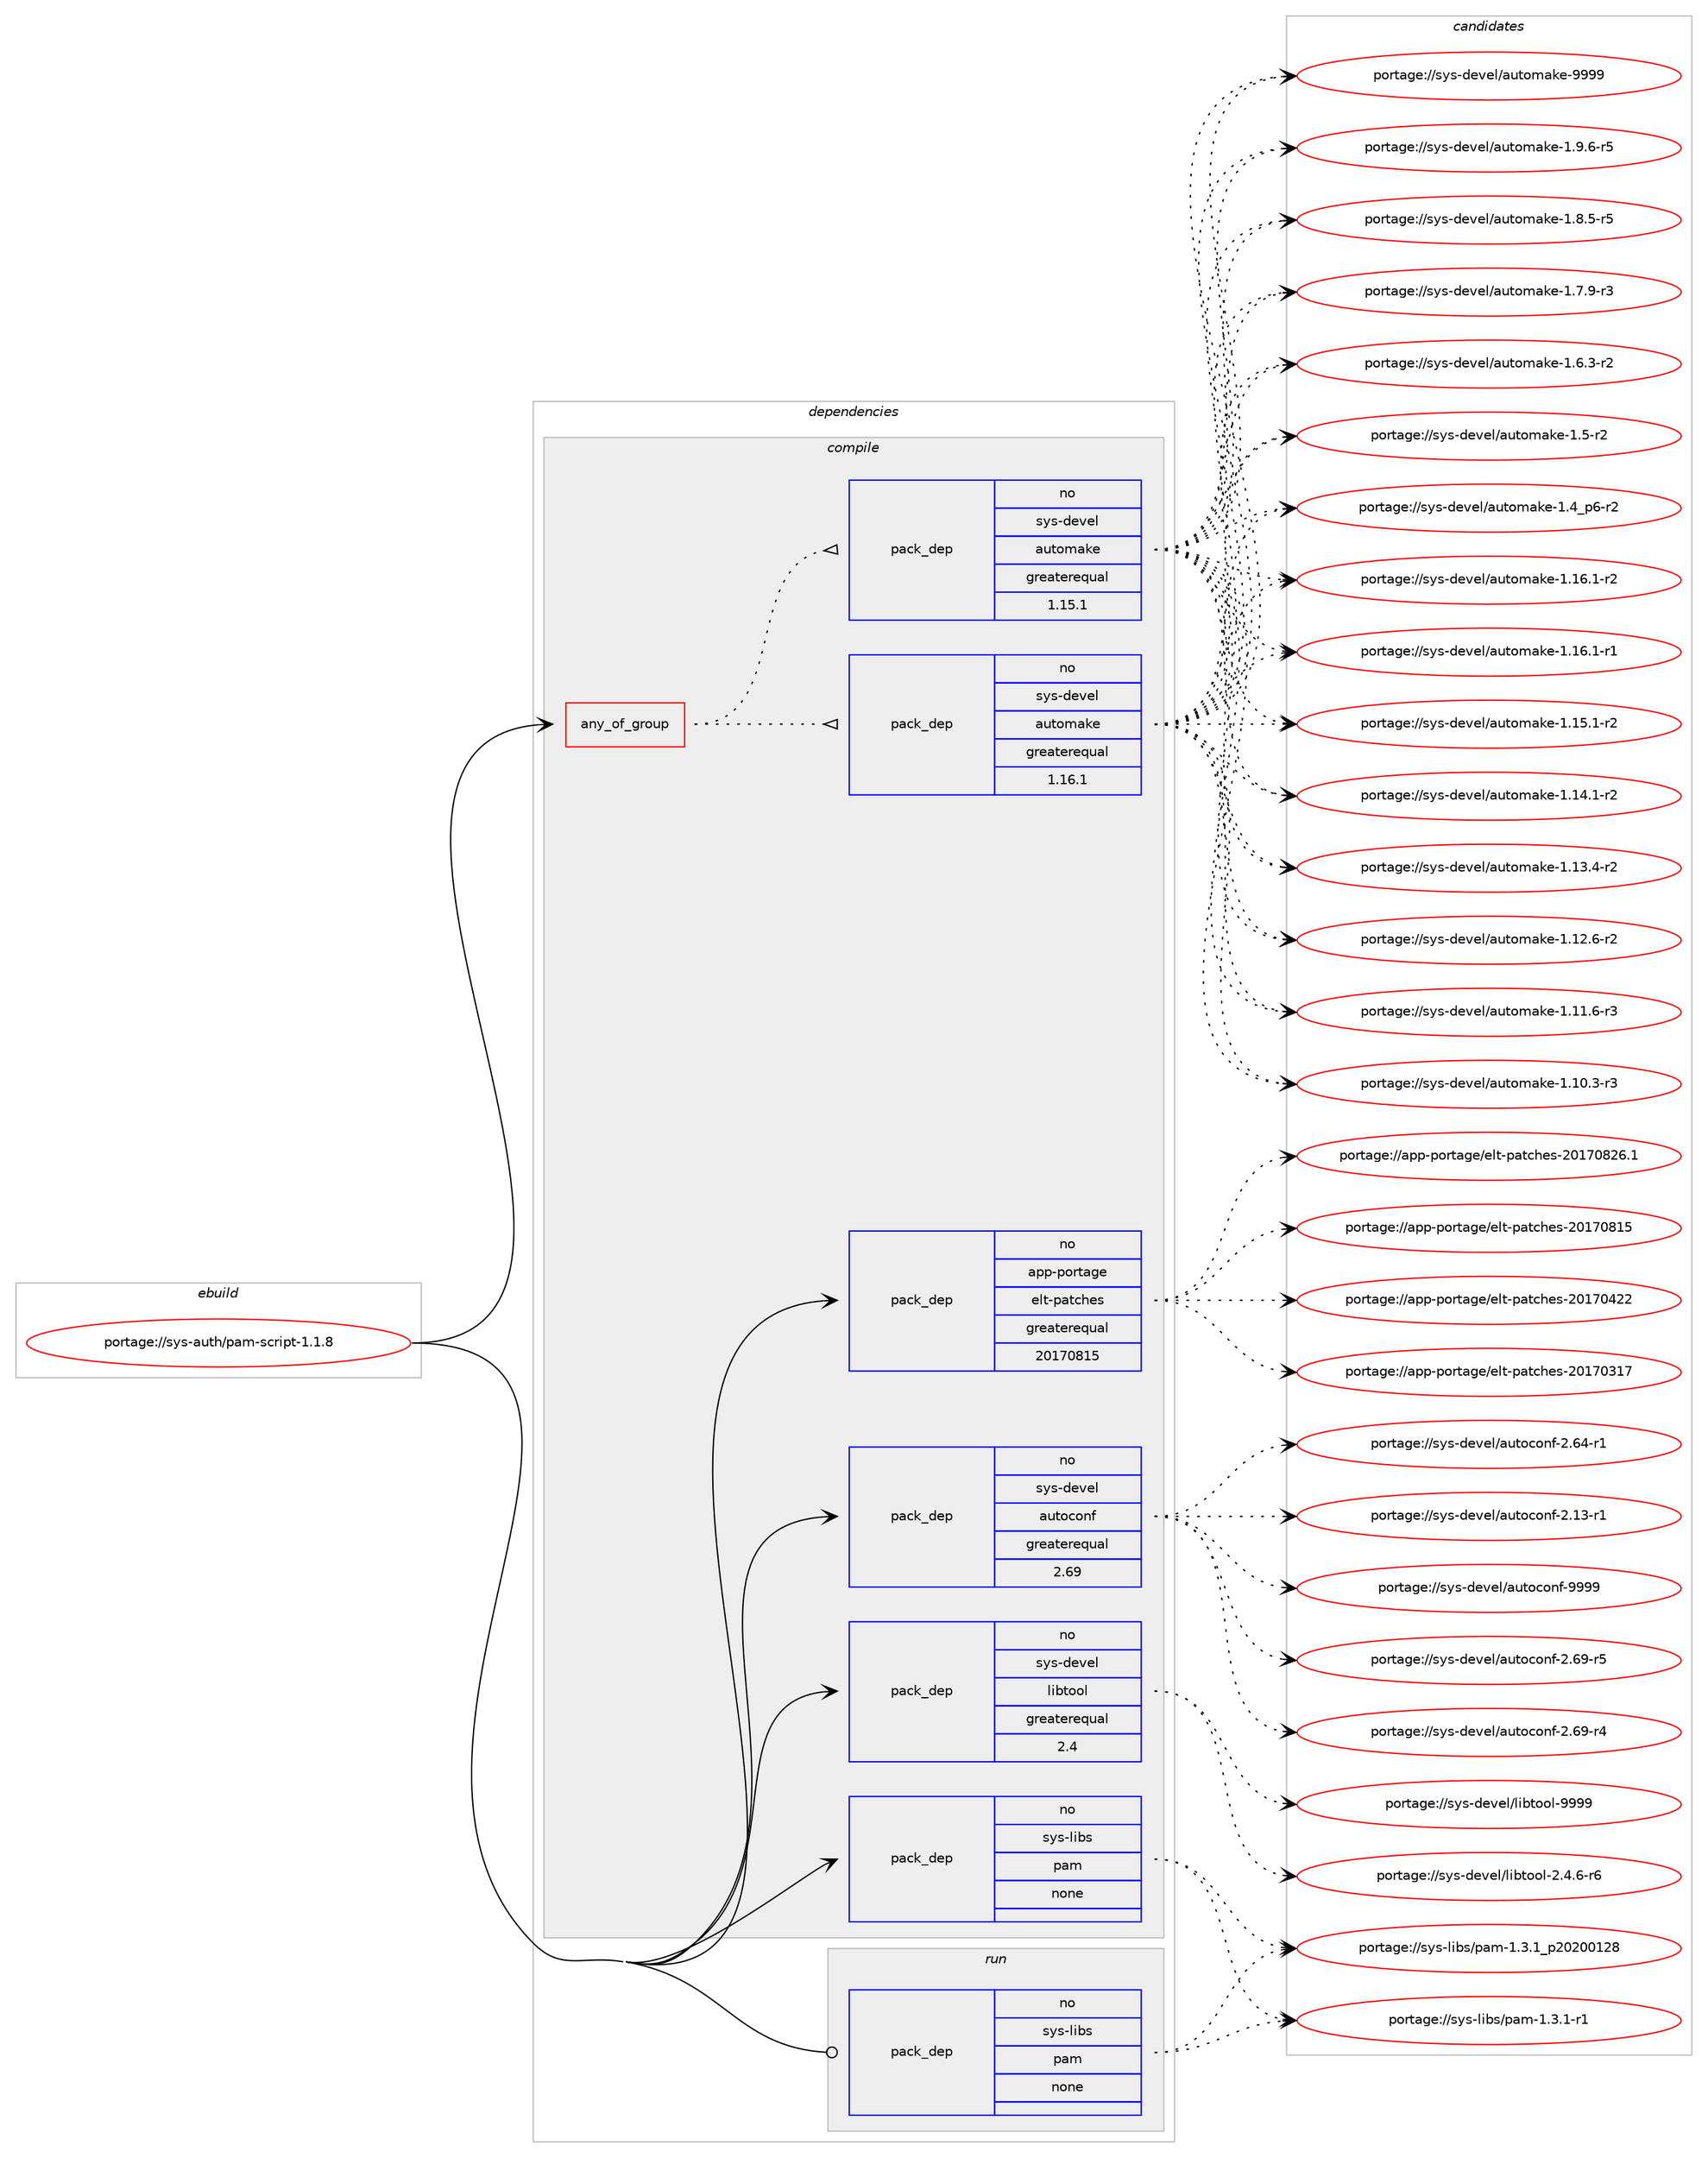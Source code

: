 digraph prolog {

# *************
# Graph options
# *************

newrank=true;
concentrate=true;
compound=true;
graph [rankdir=LR,fontname=Helvetica,fontsize=10,ranksep=1.5];#, ranksep=2.5, nodesep=0.2];
edge  [arrowhead=vee];
node  [fontname=Helvetica,fontsize=10];

# **********
# The ebuild
# **********

subgraph cluster_leftcol {
color=gray;
rank=same;
label=<<i>ebuild</i>>;
id [label="portage://sys-auth/pam-script-1.1.8", color=red, width=4, href="../sys-auth/pam-script-1.1.8.svg"];
}

# ****************
# The dependencies
# ****************

subgraph cluster_midcol {
color=gray;
label=<<i>dependencies</i>>;
subgraph cluster_compile {
fillcolor="#eeeeee";
style=filled;
label=<<i>compile</i>>;
subgraph any1183 {
dependency60085 [label=<<TABLE BORDER="0" CELLBORDER="1" CELLSPACING="0" CELLPADDING="4"><TR><TD CELLPADDING="10">any_of_group</TD></TR></TABLE>>, shape=none, color=red];subgraph pack46454 {
dependency60086 [label=<<TABLE BORDER="0" CELLBORDER="1" CELLSPACING="0" CELLPADDING="4" WIDTH="220"><TR><TD ROWSPAN="6" CELLPADDING="30">pack_dep</TD></TR><TR><TD WIDTH="110">no</TD></TR><TR><TD>sys-devel</TD></TR><TR><TD>automake</TD></TR><TR><TD>greaterequal</TD></TR><TR><TD>1.16.1</TD></TR></TABLE>>, shape=none, color=blue];
}
dependency60085:e -> dependency60086:w [weight=20,style="dotted",arrowhead="oinv"];
subgraph pack46455 {
dependency60087 [label=<<TABLE BORDER="0" CELLBORDER="1" CELLSPACING="0" CELLPADDING="4" WIDTH="220"><TR><TD ROWSPAN="6" CELLPADDING="30">pack_dep</TD></TR><TR><TD WIDTH="110">no</TD></TR><TR><TD>sys-devel</TD></TR><TR><TD>automake</TD></TR><TR><TD>greaterequal</TD></TR><TR><TD>1.15.1</TD></TR></TABLE>>, shape=none, color=blue];
}
dependency60085:e -> dependency60087:w [weight=20,style="dotted",arrowhead="oinv"];
}
id:e -> dependency60085:w [weight=20,style="solid",arrowhead="vee"];
subgraph pack46456 {
dependency60088 [label=<<TABLE BORDER="0" CELLBORDER="1" CELLSPACING="0" CELLPADDING="4" WIDTH="220"><TR><TD ROWSPAN="6" CELLPADDING="30">pack_dep</TD></TR><TR><TD WIDTH="110">no</TD></TR><TR><TD>app-portage</TD></TR><TR><TD>elt-patches</TD></TR><TR><TD>greaterequal</TD></TR><TR><TD>20170815</TD></TR></TABLE>>, shape=none, color=blue];
}
id:e -> dependency60088:w [weight=20,style="solid",arrowhead="vee"];
subgraph pack46457 {
dependency60089 [label=<<TABLE BORDER="0" CELLBORDER="1" CELLSPACING="0" CELLPADDING="4" WIDTH="220"><TR><TD ROWSPAN="6" CELLPADDING="30">pack_dep</TD></TR><TR><TD WIDTH="110">no</TD></TR><TR><TD>sys-devel</TD></TR><TR><TD>autoconf</TD></TR><TR><TD>greaterequal</TD></TR><TR><TD>2.69</TD></TR></TABLE>>, shape=none, color=blue];
}
id:e -> dependency60089:w [weight=20,style="solid",arrowhead="vee"];
subgraph pack46458 {
dependency60090 [label=<<TABLE BORDER="0" CELLBORDER="1" CELLSPACING="0" CELLPADDING="4" WIDTH="220"><TR><TD ROWSPAN="6" CELLPADDING="30">pack_dep</TD></TR><TR><TD WIDTH="110">no</TD></TR><TR><TD>sys-devel</TD></TR><TR><TD>libtool</TD></TR><TR><TD>greaterequal</TD></TR><TR><TD>2.4</TD></TR></TABLE>>, shape=none, color=blue];
}
id:e -> dependency60090:w [weight=20,style="solid",arrowhead="vee"];
subgraph pack46459 {
dependency60091 [label=<<TABLE BORDER="0" CELLBORDER="1" CELLSPACING="0" CELLPADDING="4" WIDTH="220"><TR><TD ROWSPAN="6" CELLPADDING="30">pack_dep</TD></TR><TR><TD WIDTH="110">no</TD></TR><TR><TD>sys-libs</TD></TR><TR><TD>pam</TD></TR><TR><TD>none</TD></TR><TR><TD></TD></TR></TABLE>>, shape=none, color=blue];
}
id:e -> dependency60091:w [weight=20,style="solid",arrowhead="vee"];
}
subgraph cluster_compileandrun {
fillcolor="#eeeeee";
style=filled;
label=<<i>compile and run</i>>;
}
subgraph cluster_run {
fillcolor="#eeeeee";
style=filled;
label=<<i>run</i>>;
subgraph pack46460 {
dependency60092 [label=<<TABLE BORDER="0" CELLBORDER="1" CELLSPACING="0" CELLPADDING="4" WIDTH="220"><TR><TD ROWSPAN="6" CELLPADDING="30">pack_dep</TD></TR><TR><TD WIDTH="110">no</TD></TR><TR><TD>sys-libs</TD></TR><TR><TD>pam</TD></TR><TR><TD>none</TD></TR><TR><TD></TD></TR></TABLE>>, shape=none, color=blue];
}
id:e -> dependency60092:w [weight=20,style="solid",arrowhead="odot"];
}
}

# **************
# The candidates
# **************

subgraph cluster_choices {
rank=same;
color=gray;
label=<<i>candidates</i>>;

subgraph choice46454 {
color=black;
nodesep=1;
choice115121115451001011181011084797117116111109971071014557575757 [label="portage://sys-devel/automake-9999", color=red, width=4,href="../sys-devel/automake-9999.svg"];
choice115121115451001011181011084797117116111109971071014549465746544511453 [label="portage://sys-devel/automake-1.9.6-r5", color=red, width=4,href="../sys-devel/automake-1.9.6-r5.svg"];
choice115121115451001011181011084797117116111109971071014549465646534511453 [label="portage://sys-devel/automake-1.8.5-r5", color=red, width=4,href="../sys-devel/automake-1.8.5-r5.svg"];
choice115121115451001011181011084797117116111109971071014549465546574511451 [label="portage://sys-devel/automake-1.7.9-r3", color=red, width=4,href="../sys-devel/automake-1.7.9-r3.svg"];
choice115121115451001011181011084797117116111109971071014549465446514511450 [label="portage://sys-devel/automake-1.6.3-r2", color=red, width=4,href="../sys-devel/automake-1.6.3-r2.svg"];
choice11512111545100101118101108479711711611110997107101454946534511450 [label="portage://sys-devel/automake-1.5-r2", color=red, width=4,href="../sys-devel/automake-1.5-r2.svg"];
choice115121115451001011181011084797117116111109971071014549465295112544511450 [label="portage://sys-devel/automake-1.4_p6-r2", color=red, width=4,href="../sys-devel/automake-1.4_p6-r2.svg"];
choice11512111545100101118101108479711711611110997107101454946495446494511450 [label="portage://sys-devel/automake-1.16.1-r2", color=red, width=4,href="../sys-devel/automake-1.16.1-r2.svg"];
choice11512111545100101118101108479711711611110997107101454946495446494511449 [label="portage://sys-devel/automake-1.16.1-r1", color=red, width=4,href="../sys-devel/automake-1.16.1-r1.svg"];
choice11512111545100101118101108479711711611110997107101454946495346494511450 [label="portage://sys-devel/automake-1.15.1-r2", color=red, width=4,href="../sys-devel/automake-1.15.1-r2.svg"];
choice11512111545100101118101108479711711611110997107101454946495246494511450 [label="portage://sys-devel/automake-1.14.1-r2", color=red, width=4,href="../sys-devel/automake-1.14.1-r2.svg"];
choice11512111545100101118101108479711711611110997107101454946495146524511450 [label="portage://sys-devel/automake-1.13.4-r2", color=red, width=4,href="../sys-devel/automake-1.13.4-r2.svg"];
choice11512111545100101118101108479711711611110997107101454946495046544511450 [label="portage://sys-devel/automake-1.12.6-r2", color=red, width=4,href="../sys-devel/automake-1.12.6-r2.svg"];
choice11512111545100101118101108479711711611110997107101454946494946544511451 [label="portage://sys-devel/automake-1.11.6-r3", color=red, width=4,href="../sys-devel/automake-1.11.6-r3.svg"];
choice11512111545100101118101108479711711611110997107101454946494846514511451 [label="portage://sys-devel/automake-1.10.3-r3", color=red, width=4,href="../sys-devel/automake-1.10.3-r3.svg"];
dependency60086:e -> choice115121115451001011181011084797117116111109971071014557575757:w [style=dotted,weight="100"];
dependency60086:e -> choice115121115451001011181011084797117116111109971071014549465746544511453:w [style=dotted,weight="100"];
dependency60086:e -> choice115121115451001011181011084797117116111109971071014549465646534511453:w [style=dotted,weight="100"];
dependency60086:e -> choice115121115451001011181011084797117116111109971071014549465546574511451:w [style=dotted,weight="100"];
dependency60086:e -> choice115121115451001011181011084797117116111109971071014549465446514511450:w [style=dotted,weight="100"];
dependency60086:e -> choice11512111545100101118101108479711711611110997107101454946534511450:w [style=dotted,weight="100"];
dependency60086:e -> choice115121115451001011181011084797117116111109971071014549465295112544511450:w [style=dotted,weight="100"];
dependency60086:e -> choice11512111545100101118101108479711711611110997107101454946495446494511450:w [style=dotted,weight="100"];
dependency60086:e -> choice11512111545100101118101108479711711611110997107101454946495446494511449:w [style=dotted,weight="100"];
dependency60086:e -> choice11512111545100101118101108479711711611110997107101454946495346494511450:w [style=dotted,weight="100"];
dependency60086:e -> choice11512111545100101118101108479711711611110997107101454946495246494511450:w [style=dotted,weight="100"];
dependency60086:e -> choice11512111545100101118101108479711711611110997107101454946495146524511450:w [style=dotted,weight="100"];
dependency60086:e -> choice11512111545100101118101108479711711611110997107101454946495046544511450:w [style=dotted,weight="100"];
dependency60086:e -> choice11512111545100101118101108479711711611110997107101454946494946544511451:w [style=dotted,weight="100"];
dependency60086:e -> choice11512111545100101118101108479711711611110997107101454946494846514511451:w [style=dotted,weight="100"];
}
subgraph choice46455 {
color=black;
nodesep=1;
choice115121115451001011181011084797117116111109971071014557575757 [label="portage://sys-devel/automake-9999", color=red, width=4,href="../sys-devel/automake-9999.svg"];
choice115121115451001011181011084797117116111109971071014549465746544511453 [label="portage://sys-devel/automake-1.9.6-r5", color=red, width=4,href="../sys-devel/automake-1.9.6-r5.svg"];
choice115121115451001011181011084797117116111109971071014549465646534511453 [label="portage://sys-devel/automake-1.8.5-r5", color=red, width=4,href="../sys-devel/automake-1.8.5-r5.svg"];
choice115121115451001011181011084797117116111109971071014549465546574511451 [label="portage://sys-devel/automake-1.7.9-r3", color=red, width=4,href="../sys-devel/automake-1.7.9-r3.svg"];
choice115121115451001011181011084797117116111109971071014549465446514511450 [label="portage://sys-devel/automake-1.6.3-r2", color=red, width=4,href="../sys-devel/automake-1.6.3-r2.svg"];
choice11512111545100101118101108479711711611110997107101454946534511450 [label="portage://sys-devel/automake-1.5-r2", color=red, width=4,href="../sys-devel/automake-1.5-r2.svg"];
choice115121115451001011181011084797117116111109971071014549465295112544511450 [label="portage://sys-devel/automake-1.4_p6-r2", color=red, width=4,href="../sys-devel/automake-1.4_p6-r2.svg"];
choice11512111545100101118101108479711711611110997107101454946495446494511450 [label="portage://sys-devel/automake-1.16.1-r2", color=red, width=4,href="../sys-devel/automake-1.16.1-r2.svg"];
choice11512111545100101118101108479711711611110997107101454946495446494511449 [label="portage://sys-devel/automake-1.16.1-r1", color=red, width=4,href="../sys-devel/automake-1.16.1-r1.svg"];
choice11512111545100101118101108479711711611110997107101454946495346494511450 [label="portage://sys-devel/automake-1.15.1-r2", color=red, width=4,href="../sys-devel/automake-1.15.1-r2.svg"];
choice11512111545100101118101108479711711611110997107101454946495246494511450 [label="portage://sys-devel/automake-1.14.1-r2", color=red, width=4,href="../sys-devel/automake-1.14.1-r2.svg"];
choice11512111545100101118101108479711711611110997107101454946495146524511450 [label="portage://sys-devel/automake-1.13.4-r2", color=red, width=4,href="../sys-devel/automake-1.13.4-r2.svg"];
choice11512111545100101118101108479711711611110997107101454946495046544511450 [label="portage://sys-devel/automake-1.12.6-r2", color=red, width=4,href="../sys-devel/automake-1.12.6-r2.svg"];
choice11512111545100101118101108479711711611110997107101454946494946544511451 [label="portage://sys-devel/automake-1.11.6-r3", color=red, width=4,href="../sys-devel/automake-1.11.6-r3.svg"];
choice11512111545100101118101108479711711611110997107101454946494846514511451 [label="portage://sys-devel/automake-1.10.3-r3", color=red, width=4,href="../sys-devel/automake-1.10.3-r3.svg"];
dependency60087:e -> choice115121115451001011181011084797117116111109971071014557575757:w [style=dotted,weight="100"];
dependency60087:e -> choice115121115451001011181011084797117116111109971071014549465746544511453:w [style=dotted,weight="100"];
dependency60087:e -> choice115121115451001011181011084797117116111109971071014549465646534511453:w [style=dotted,weight="100"];
dependency60087:e -> choice115121115451001011181011084797117116111109971071014549465546574511451:w [style=dotted,weight="100"];
dependency60087:e -> choice115121115451001011181011084797117116111109971071014549465446514511450:w [style=dotted,weight="100"];
dependency60087:e -> choice11512111545100101118101108479711711611110997107101454946534511450:w [style=dotted,weight="100"];
dependency60087:e -> choice115121115451001011181011084797117116111109971071014549465295112544511450:w [style=dotted,weight="100"];
dependency60087:e -> choice11512111545100101118101108479711711611110997107101454946495446494511450:w [style=dotted,weight="100"];
dependency60087:e -> choice11512111545100101118101108479711711611110997107101454946495446494511449:w [style=dotted,weight="100"];
dependency60087:e -> choice11512111545100101118101108479711711611110997107101454946495346494511450:w [style=dotted,weight="100"];
dependency60087:e -> choice11512111545100101118101108479711711611110997107101454946495246494511450:w [style=dotted,weight="100"];
dependency60087:e -> choice11512111545100101118101108479711711611110997107101454946495146524511450:w [style=dotted,weight="100"];
dependency60087:e -> choice11512111545100101118101108479711711611110997107101454946495046544511450:w [style=dotted,weight="100"];
dependency60087:e -> choice11512111545100101118101108479711711611110997107101454946494946544511451:w [style=dotted,weight="100"];
dependency60087:e -> choice11512111545100101118101108479711711611110997107101454946494846514511451:w [style=dotted,weight="100"];
}
subgraph choice46456 {
color=black;
nodesep=1;
choice971121124511211111411697103101471011081164511297116991041011154550484955485650544649 [label="portage://app-portage/elt-patches-20170826.1", color=red, width=4,href="../app-portage/elt-patches-20170826.1.svg"];
choice97112112451121111141169710310147101108116451129711699104101115455048495548564953 [label="portage://app-portage/elt-patches-20170815", color=red, width=4,href="../app-portage/elt-patches-20170815.svg"];
choice97112112451121111141169710310147101108116451129711699104101115455048495548525050 [label="portage://app-portage/elt-patches-20170422", color=red, width=4,href="../app-portage/elt-patches-20170422.svg"];
choice97112112451121111141169710310147101108116451129711699104101115455048495548514955 [label="portage://app-portage/elt-patches-20170317", color=red, width=4,href="../app-portage/elt-patches-20170317.svg"];
dependency60088:e -> choice971121124511211111411697103101471011081164511297116991041011154550484955485650544649:w [style=dotted,weight="100"];
dependency60088:e -> choice97112112451121111141169710310147101108116451129711699104101115455048495548564953:w [style=dotted,weight="100"];
dependency60088:e -> choice97112112451121111141169710310147101108116451129711699104101115455048495548525050:w [style=dotted,weight="100"];
dependency60088:e -> choice97112112451121111141169710310147101108116451129711699104101115455048495548514955:w [style=dotted,weight="100"];
}
subgraph choice46457 {
color=black;
nodesep=1;
choice115121115451001011181011084797117116111991111101024557575757 [label="portage://sys-devel/autoconf-9999", color=red, width=4,href="../sys-devel/autoconf-9999.svg"];
choice1151211154510010111810110847971171161119911111010245504654574511453 [label="portage://sys-devel/autoconf-2.69-r5", color=red, width=4,href="../sys-devel/autoconf-2.69-r5.svg"];
choice1151211154510010111810110847971171161119911111010245504654574511452 [label="portage://sys-devel/autoconf-2.69-r4", color=red, width=4,href="../sys-devel/autoconf-2.69-r4.svg"];
choice1151211154510010111810110847971171161119911111010245504654524511449 [label="portage://sys-devel/autoconf-2.64-r1", color=red, width=4,href="../sys-devel/autoconf-2.64-r1.svg"];
choice1151211154510010111810110847971171161119911111010245504649514511449 [label="portage://sys-devel/autoconf-2.13-r1", color=red, width=4,href="../sys-devel/autoconf-2.13-r1.svg"];
dependency60089:e -> choice115121115451001011181011084797117116111991111101024557575757:w [style=dotted,weight="100"];
dependency60089:e -> choice1151211154510010111810110847971171161119911111010245504654574511453:w [style=dotted,weight="100"];
dependency60089:e -> choice1151211154510010111810110847971171161119911111010245504654574511452:w [style=dotted,weight="100"];
dependency60089:e -> choice1151211154510010111810110847971171161119911111010245504654524511449:w [style=dotted,weight="100"];
dependency60089:e -> choice1151211154510010111810110847971171161119911111010245504649514511449:w [style=dotted,weight="100"];
}
subgraph choice46458 {
color=black;
nodesep=1;
choice1151211154510010111810110847108105981161111111084557575757 [label="portage://sys-devel/libtool-9999", color=red, width=4,href="../sys-devel/libtool-9999.svg"];
choice1151211154510010111810110847108105981161111111084550465246544511454 [label="portage://sys-devel/libtool-2.4.6-r6", color=red, width=4,href="../sys-devel/libtool-2.4.6-r6.svg"];
dependency60090:e -> choice1151211154510010111810110847108105981161111111084557575757:w [style=dotted,weight="100"];
dependency60090:e -> choice1151211154510010111810110847108105981161111111084550465246544511454:w [style=dotted,weight="100"];
}
subgraph choice46459 {
color=black;
nodesep=1;
choice11512111545108105981154711297109454946514649951125048504848495056 [label="portage://sys-libs/pam-1.3.1_p20200128", color=red, width=4,href="../sys-libs/pam-1.3.1_p20200128.svg"];
choice115121115451081059811547112971094549465146494511449 [label="portage://sys-libs/pam-1.3.1-r1", color=red, width=4,href="../sys-libs/pam-1.3.1-r1.svg"];
dependency60091:e -> choice11512111545108105981154711297109454946514649951125048504848495056:w [style=dotted,weight="100"];
dependency60091:e -> choice115121115451081059811547112971094549465146494511449:w [style=dotted,weight="100"];
}
subgraph choice46460 {
color=black;
nodesep=1;
choice11512111545108105981154711297109454946514649951125048504848495056 [label="portage://sys-libs/pam-1.3.1_p20200128", color=red, width=4,href="../sys-libs/pam-1.3.1_p20200128.svg"];
choice115121115451081059811547112971094549465146494511449 [label="portage://sys-libs/pam-1.3.1-r1", color=red, width=4,href="../sys-libs/pam-1.3.1-r1.svg"];
dependency60092:e -> choice11512111545108105981154711297109454946514649951125048504848495056:w [style=dotted,weight="100"];
dependency60092:e -> choice115121115451081059811547112971094549465146494511449:w [style=dotted,weight="100"];
}
}

}
